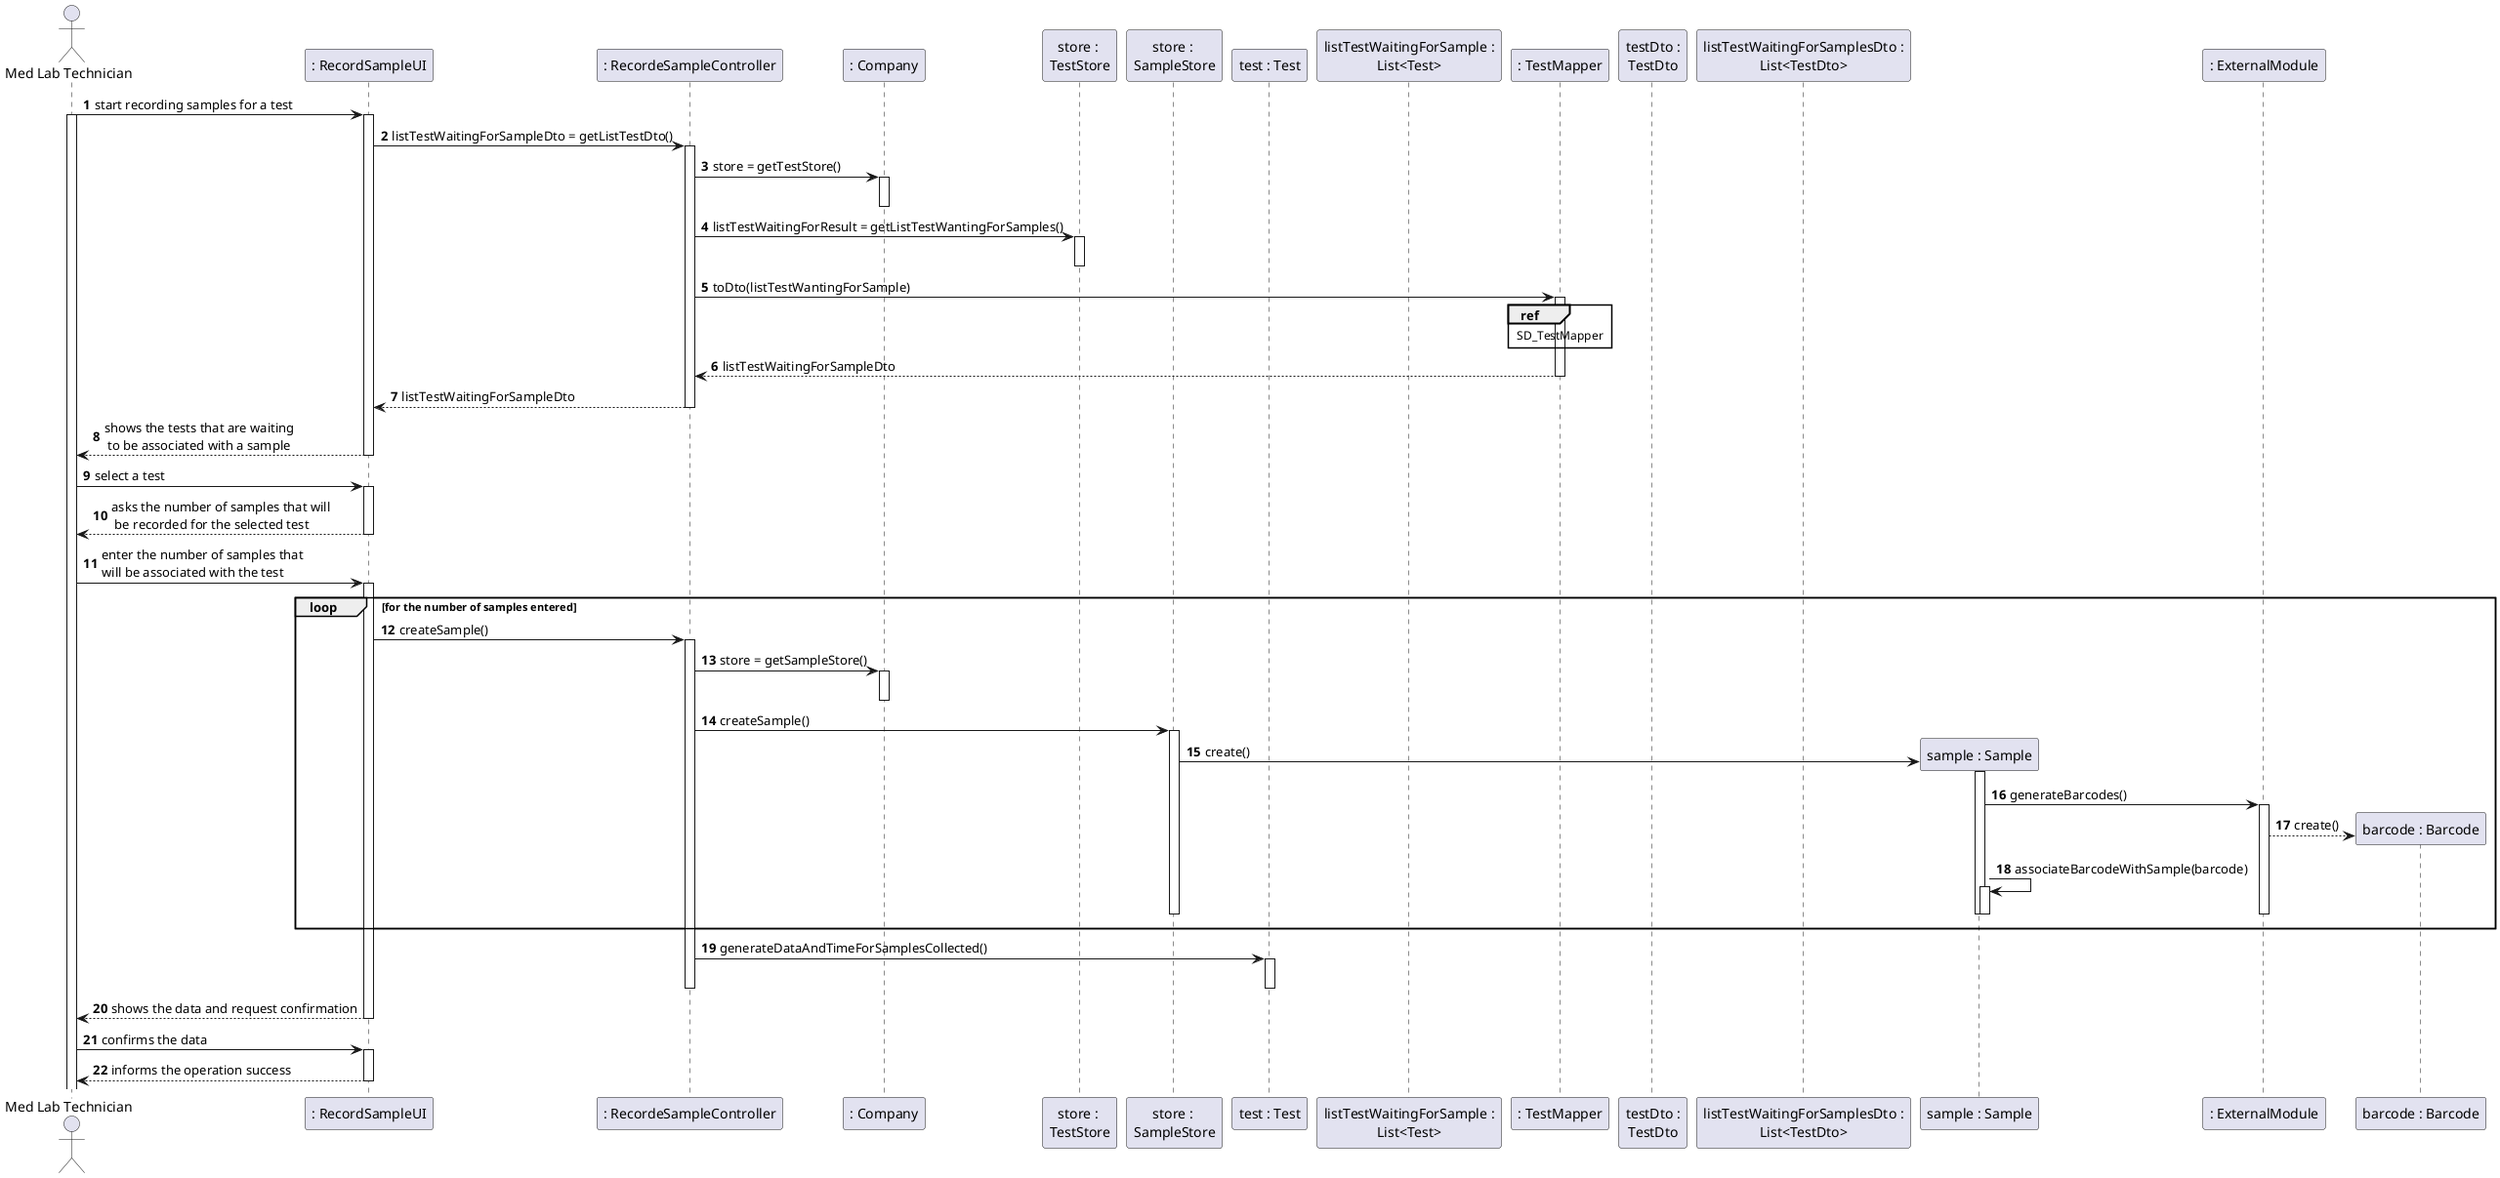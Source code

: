 @startuml
autonumber
actor "Med Lab Technician" as MEDLAB
participant ": RecordSampleUI" as UI
participant ": RecordeSampleController" as CONTROLLER
participant ": Company" as COMPANY
participant "store : \nTestStore" as TESTSTORE
participant "store : \nSampleStore" as SAMPLESTORE
participant "test : Test" as TEST
participant "listTestWaitingForSample :\nList<Test>" as TESTLIST
participant ": TestMapper" as MAPPER
participant "testDto :\nTestDto" as TESTDTO
participant "listTestWaitingForSamplesDto :\nList<TestDto>" as TESTDTOLIST









MEDLAB -> UI : start recording samples for a test
activate MEDLAB
activate UI
UI -> CONTROLLER : listTestWaitingForSampleDto = getListTestDto()
activate CONTROLLER
CONTROLLER -> COMPANY : store = getTestStore()
activate COMPANY
deactivate COMPANY
CONTROLLER -> TESTSTORE : listTestWaitingForResult = getListTestWantingForSamples()
activate TESTSTORE
deactivate TESTSTORE
CONTROLLER -> MAPPER : toDto(listTestWantingForSample)
activate MAPPER
ref over MAPPER
SD_TestMapper
end ref

MAPPER-->CONTROLLER : listTestWaitingForSampleDto
deactivate MAPPER
CONTROLLER --> UI : listTestWaitingForSampleDto




deactivate CONTROLLER

UI --> MEDLAB : shows the tests that are waiting \n to be associated with a sample
deactivate UI
MEDLAB -> UI : select a test
activate UI
UI --> MEDLAB : asks the number of samples that will \n be recorded for the selected test
deactivate UI
MEDLAB ->UI : enter the number of samples that \nwill be associated with the test
activate UI
loop for the number of samples entered
UI->CONTROLLER : createSample()
activate CONTROLLER
CONTROLLER->COMPANY : store = getSampleStore()
activate COMPANY
deactivate COMPANY
CONTROLLER->SAMPLESTORE : createSample()
activate SAMPLESTORE

SAMPLESTORE->"sample : Sample"** : create()
activate "sample : Sample"
"sample : Sample" -> ": ExternalModule" : generateBarcodes()

activate ": ExternalModule"
": ExternalModule" --> "barcode : Barcode"** : create()
"sample : Sample"->"sample : Sample" : associateBarcodeWithSample(barcode)
activate "sample : Sample"
deactivate "sample : Sample"
deactivate SAMPLESTORE
deactivate "sample : Sample"
deactivate ": ExternalModule"
end loop
CONTROLLER->TEST : generateDataAndTimeForSamplesCollected()
activate TEST
deactivate TEST
deactivate CONTROLLER

UI --> MEDLAB : shows the data and request confirmation
deactivate UI
MEDLAB -> UI : confirms the data
activate UI
UI --> MEDLAB : informs the operation success
deactivate UI
@enduml

